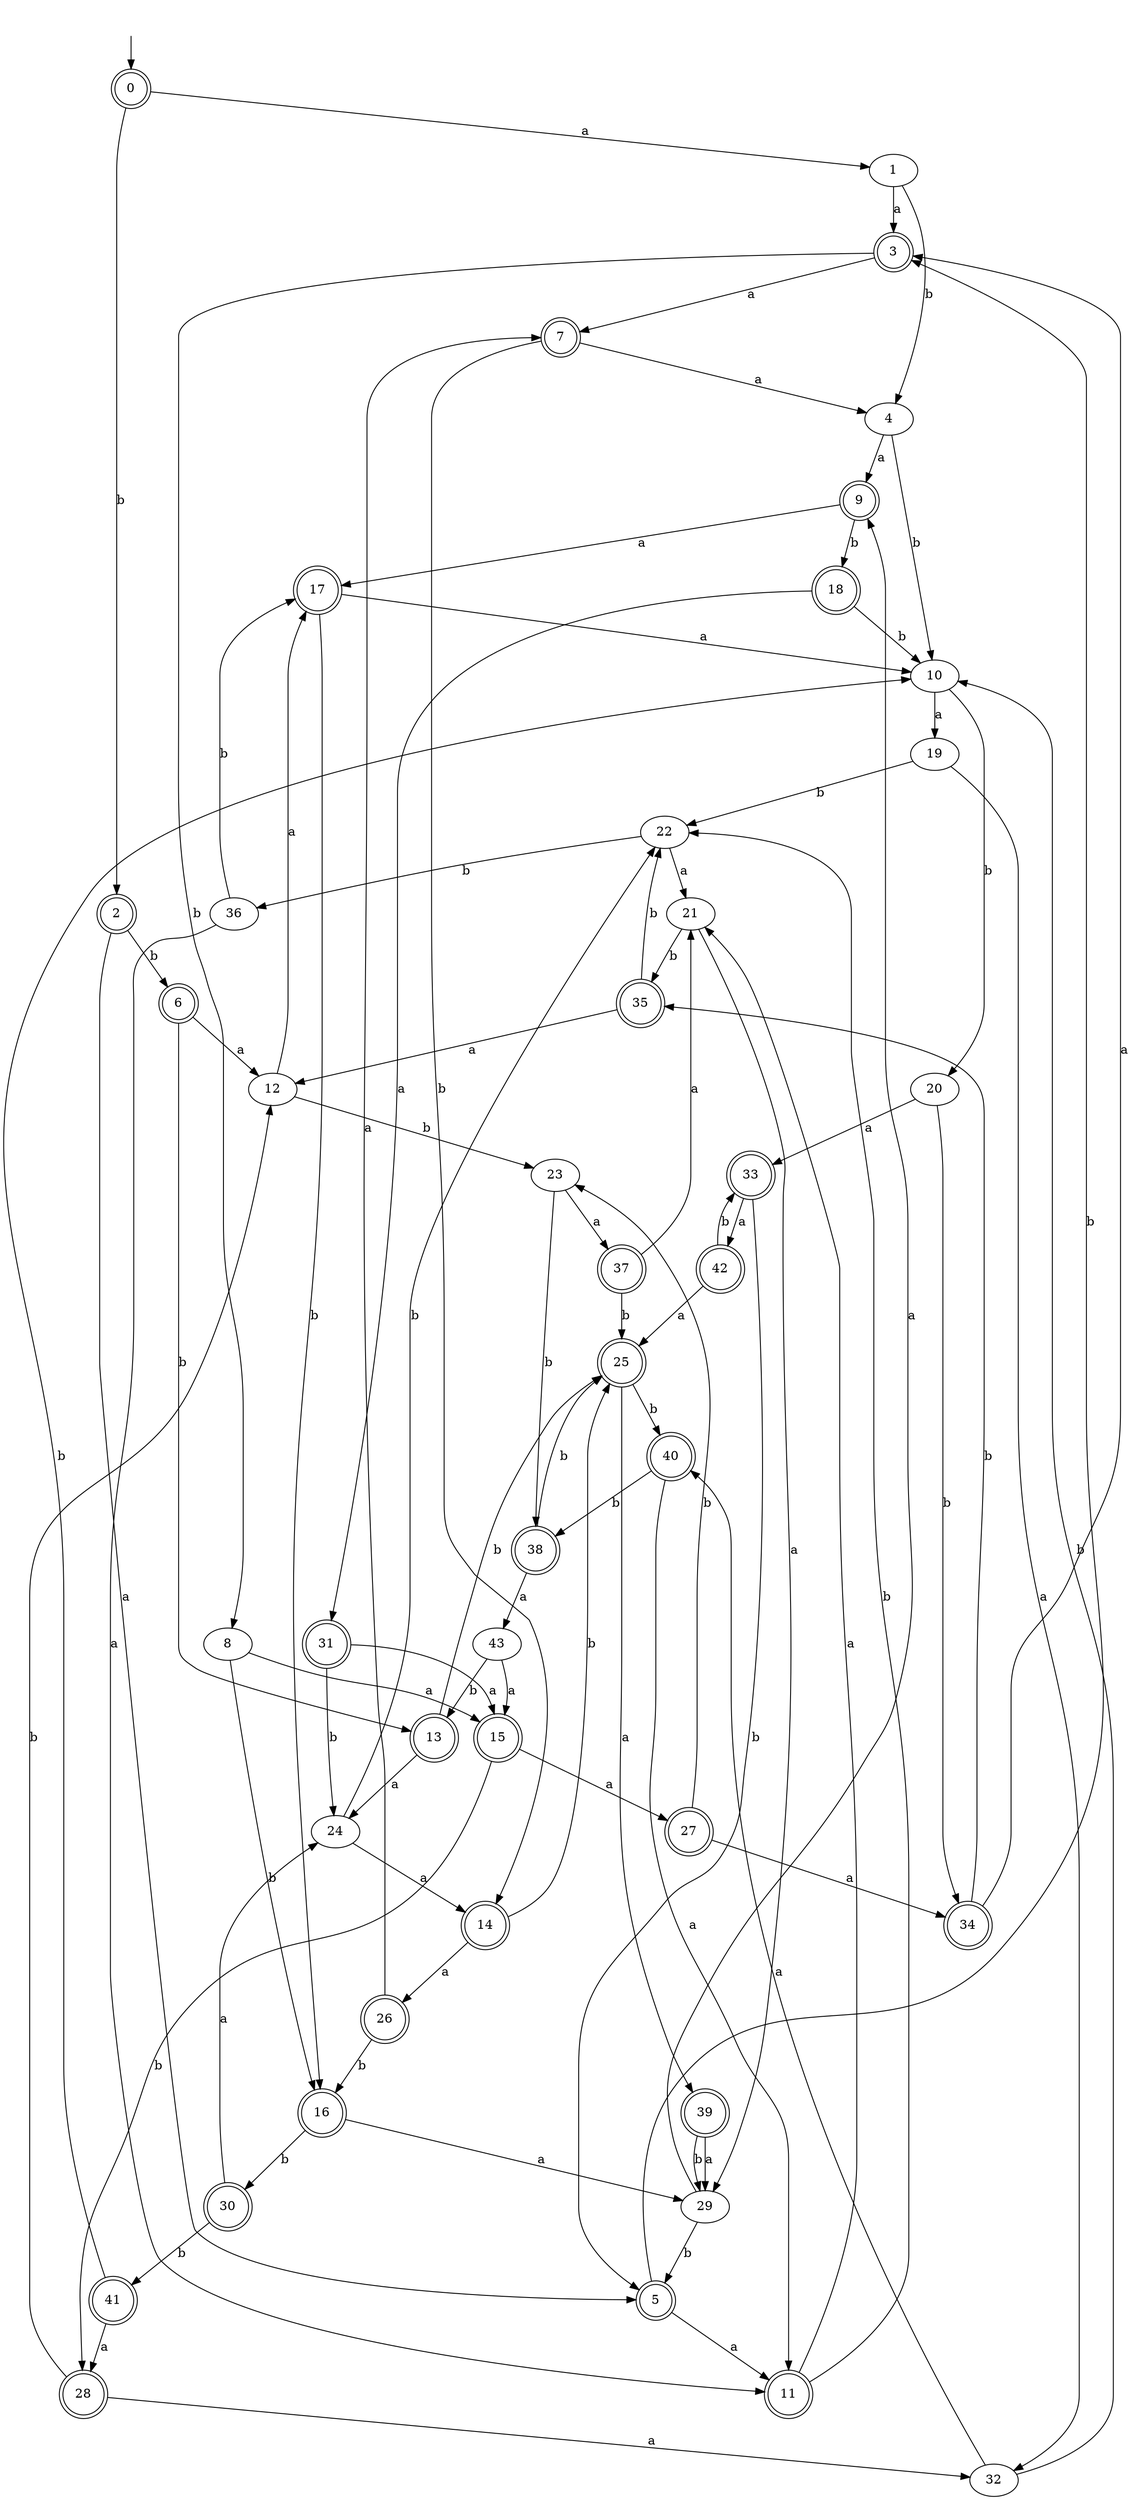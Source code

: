 digraph RandomDFA {
  __start0 [label="", shape=none];
  __start0 -> 0 [label=""];
  0 [shape=circle] [shape=doublecircle]
  0 -> 1 [label="a"]
  0 -> 2 [label="b"]
  1
  1 -> 3 [label="a"]
  1 -> 4 [label="b"]
  2 [shape=doublecircle]
  2 -> 5 [label="a"]
  2 -> 6 [label="b"]
  3 [shape=doublecircle]
  3 -> 7 [label="a"]
  3 -> 8 [label="b"]
  4
  4 -> 9 [label="a"]
  4 -> 10 [label="b"]
  5 [shape=doublecircle]
  5 -> 11 [label="a"]
  5 -> 3 [label="b"]
  6 [shape=doublecircle]
  6 -> 12 [label="a"]
  6 -> 13 [label="b"]
  7 [shape=doublecircle]
  7 -> 4 [label="a"]
  7 -> 14 [label="b"]
  8
  8 -> 15 [label="a"]
  8 -> 16 [label="b"]
  9 [shape=doublecircle]
  9 -> 17 [label="a"]
  9 -> 18 [label="b"]
  10
  10 -> 19 [label="a"]
  10 -> 20 [label="b"]
  11 [shape=doublecircle]
  11 -> 21 [label="a"]
  11 -> 22 [label="b"]
  12
  12 -> 17 [label="a"]
  12 -> 23 [label="b"]
  13 [shape=doublecircle]
  13 -> 24 [label="a"]
  13 -> 25 [label="b"]
  14 [shape=doublecircle]
  14 -> 26 [label="a"]
  14 -> 25 [label="b"]
  15 [shape=doublecircle]
  15 -> 27 [label="a"]
  15 -> 28 [label="b"]
  16 [shape=doublecircle]
  16 -> 29 [label="a"]
  16 -> 30 [label="b"]
  17 [shape=doublecircle]
  17 -> 10 [label="a"]
  17 -> 16 [label="b"]
  18 [shape=doublecircle]
  18 -> 31 [label="a"]
  18 -> 10 [label="b"]
  19
  19 -> 32 [label="a"]
  19 -> 22 [label="b"]
  20
  20 -> 33 [label="a"]
  20 -> 34 [label="b"]
  21
  21 -> 29 [label="a"]
  21 -> 35 [label="b"]
  22
  22 -> 21 [label="a"]
  22 -> 36 [label="b"]
  23
  23 -> 37 [label="a"]
  23 -> 38 [label="b"]
  24
  24 -> 14 [label="a"]
  24 -> 22 [label="b"]
  25 [shape=doublecircle]
  25 -> 39 [label="a"]
  25 -> 40 [label="b"]
  26 [shape=doublecircle]
  26 -> 7 [label="a"]
  26 -> 16 [label="b"]
  27 [shape=doublecircle]
  27 -> 34 [label="a"]
  27 -> 23 [label="b"]
  28 [shape=doublecircle]
  28 -> 32 [label="a"]
  28 -> 12 [label="b"]
  29
  29 -> 9 [label="a"]
  29 -> 5 [label="b"]
  30 [shape=doublecircle]
  30 -> 24 [label="a"]
  30 -> 41 [label="b"]
  31 [shape=doublecircle]
  31 -> 15 [label="a"]
  31 -> 24 [label="b"]
  32
  32 -> 40 [label="a"]
  32 -> 10 [label="b"]
  33 [shape=doublecircle]
  33 -> 42 [label="a"]
  33 -> 5 [label="b"]
  34 [shape=doublecircle]
  34 -> 3 [label="a"]
  34 -> 35 [label="b"]
  35 [shape=doublecircle]
  35 -> 12 [label="a"]
  35 -> 22 [label="b"]
  36
  36 -> 11 [label="a"]
  36 -> 17 [label="b"]
  37 [shape=doublecircle]
  37 -> 21 [label="a"]
  37 -> 25 [label="b"]
  38 [shape=doublecircle]
  38 -> 43 [label="a"]
  38 -> 25 [label="b"]
  39 [shape=doublecircle]
  39 -> 29 [label="a"]
  39 -> 29 [label="b"]
  40 [shape=doublecircle]
  40 -> 11 [label="a"]
  40 -> 38 [label="b"]
  41 [shape=doublecircle]
  41 -> 28 [label="a"]
  41 -> 10 [label="b"]
  42 [shape=doublecircle]
  42 -> 25 [label="a"]
  42 -> 33 [label="b"]
  43
  43 -> 15 [label="a"]
  43 -> 13 [label="b"]
}
